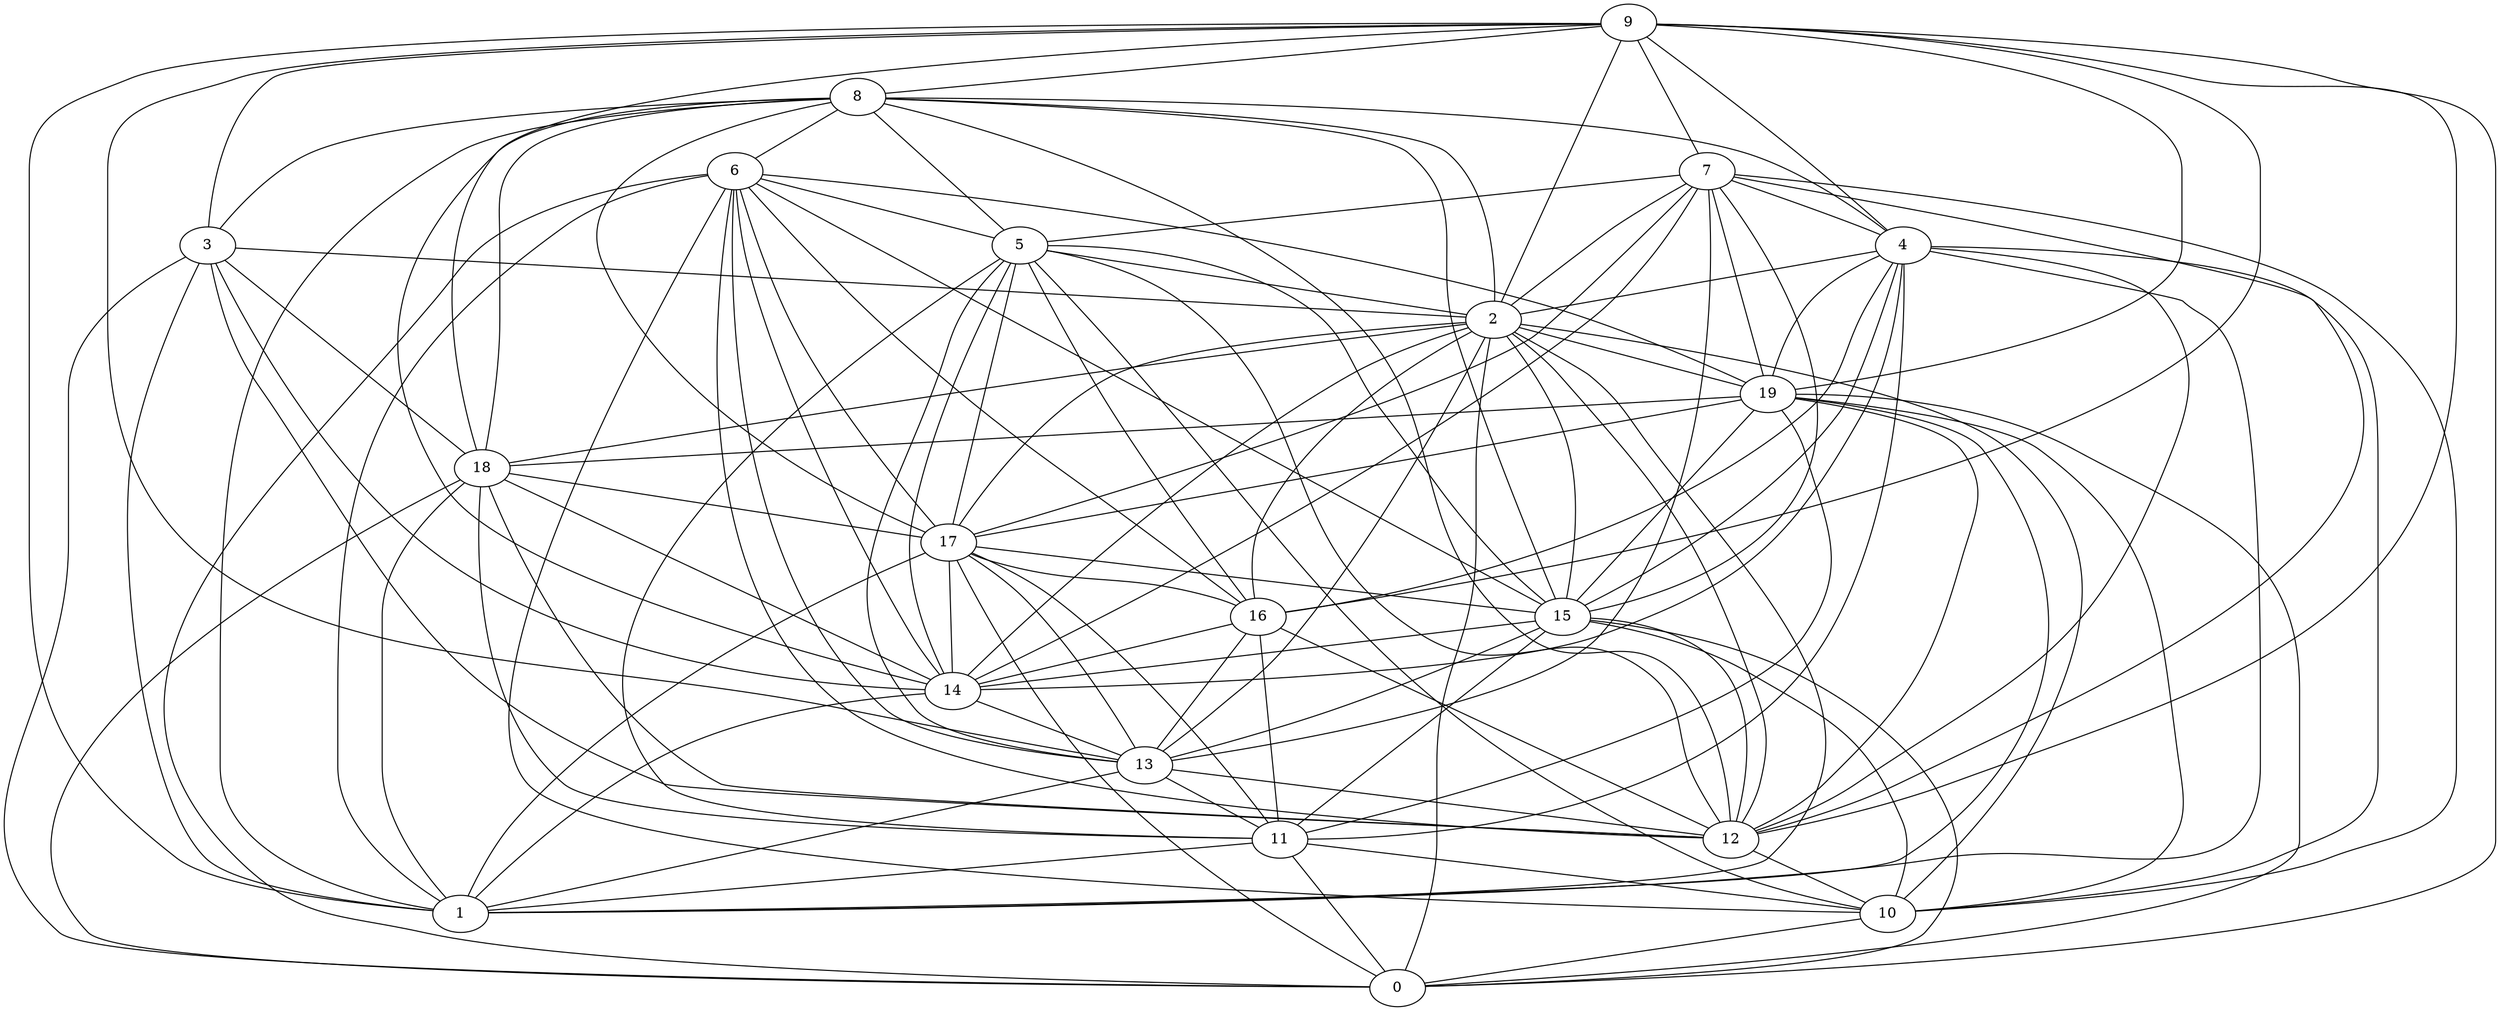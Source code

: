 digraph GG_graph {

subgraph G_graph {
edge [color = black]
"4" -> "14" [dir = none]
"4" -> "10" [dir = none]
"4" -> "2" [dir = none]
"4" -> "19" [dir = none]
"2" -> "12" [dir = none]
"2" -> "18" [dir = none]
"2" -> "17" [dir = none]
"2" -> "15" [dir = none]
"2" -> "10" [dir = none]
"14" -> "13" [dir = none]
"14" -> "1" [dir = none]
"11" -> "1" [dir = none]
"18" -> "11" [dir = none]
"18" -> "17" [dir = none]
"18" -> "14" [dir = none]
"5" -> "12" [dir = none]
"5" -> "13" [dir = none]
"5" -> "14" [dir = none]
"5" -> "17" [dir = none]
"5" -> "15" [dir = none]
"16" -> "14" [dir = none]
"16" -> "12" [dir = none]
"16" -> "11" [dir = none]
"16" -> "13" [dir = none]
"3" -> "14" [dir = none]
"8" -> "6" [dir = none]
"8" -> "15" [dir = none]
"8" -> "3" [dir = none]
"8" -> "5" [dir = none]
"9" -> "12" [dir = none]
"9" -> "4" [dir = none]
"9" -> "7" [dir = none]
"9" -> "8" [dir = none]
"9" -> "3" [dir = none]
"7" -> "2" [dir = none]
"7" -> "14" [dir = none]
"7" -> "13" [dir = none]
"7" -> "17" [dir = none]
"7" -> "4" [dir = none]
"7" -> "15" [dir = none]
"17" -> "15" [dir = none]
"17" -> "0" [dir = none]
"17" -> "13" [dir = none]
"17" -> "11" [dir = none]
"13" -> "11" [dir = none]
"13" -> "1" [dir = none]
"13" -> "12" [dir = none]
"15" -> "10" [dir = none]
"15" -> "0" [dir = none]
"6" -> "0" [dir = none]
"6" -> "16" [dir = none]
"6" -> "12" [dir = none]
"6" -> "17" [dir = none]
"6" -> "13" [dir = none]
"19" -> "15" [dir = none]
"19" -> "17" [dir = none]
"19" -> "12" [dir = none]
"7" -> "12" [dir = none]
"19" -> "1" [dir = none]
"11" -> "10" [dir = none]
"4" -> "1" [dir = none]
"8" -> "1" [dir = none]
"9" -> "0" [dir = none]
"7" -> "5" [dir = none]
"5" -> "2" [dir = none]
"6" -> "1" [dir = none]
"6" -> "10" [dir = none]
"8" -> "12" [dir = none]
"17" -> "16" [dir = none]
"15" -> "13" [dir = none]
"9" -> "13" [dir = none]
"2" -> "0" [dir = none]
"19" -> "18" [dir = none]
"17" -> "14" [dir = none]
"18" -> "12" [dir = none]
"19" -> "0" [dir = none]
"8" -> "17" [dir = none]
"8" -> "18" [dir = none]
"10" -> "0" [dir = none]
"3" -> "1" [dir = none]
"3" -> "18" [dir = none]
"11" -> "0" [dir = none]
"4" -> "16" [dir = none]
"9" -> "2" [dir = none]
"7" -> "19" [dir = none]
"3" -> "12" [dir = none]
"3" -> "0" [dir = none]
"2" -> "13" [dir = none]
"9" -> "16" [dir = none]
"17" -> "1" [dir = none]
"3" -> "2" [dir = none]
"18" -> "0" [dir = none]
"18" -> "1" [dir = none]
"9" -> "19" [dir = none]
"6" -> "14" [dir = none]
"15" -> "12" [dir = none]
"15" -> "11" [dir = none]
"19" -> "10" [dir = none]
"19" -> "11" [dir = none]
"4" -> "15" [dir = none]
"12" -> "10" [dir = none]
"8" -> "4" [dir = none]
"4" -> "12" [dir = none]
"8" -> "2" [dir = none]
"6" -> "19" [dir = none]
"6" -> "15" [dir = none]
"8" -> "14" [dir = none]
"9" -> "1" [dir = none]
"2" -> "14" [dir = none]
"2" -> "19" [dir = none]
"4" -> "11" [dir = none]
"5" -> "11" [dir = none]
"15" -> "14" [dir = none]
"7" -> "10" [dir = none]
"9" -> "18" [dir = none]
"2" -> "1" [dir = none]
"6" -> "5" [dir = none]
"5" -> "16" [dir = none]
"5" -> "10" [dir = none]
"2" -> "16" [dir = none]
}

}
